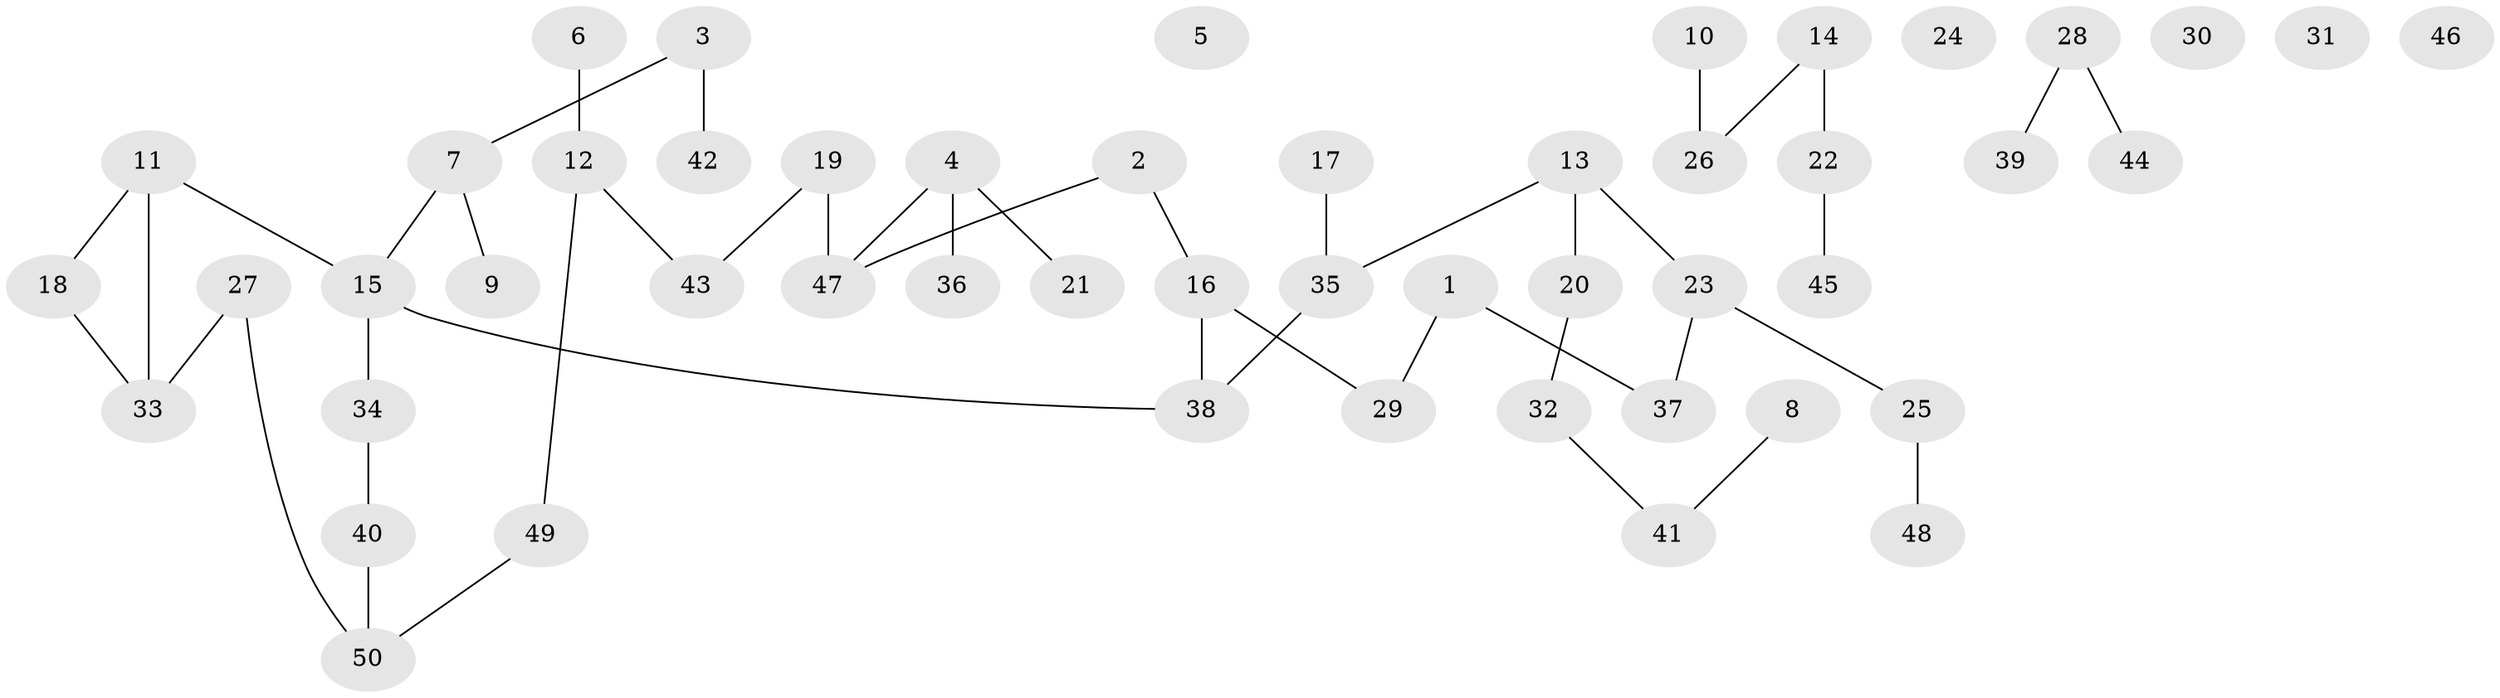 // coarse degree distribution, {2: 0.3333333333333333, 3: 0.12121212121212122, 1: 0.30303030303030304, 0: 0.15151515151515152, 4: 0.09090909090909091}
// Generated by graph-tools (version 1.1) at 2025/23/03/03/25 07:23:24]
// undirected, 50 vertices, 46 edges
graph export_dot {
graph [start="1"]
  node [color=gray90,style=filled];
  1;
  2;
  3;
  4;
  5;
  6;
  7;
  8;
  9;
  10;
  11;
  12;
  13;
  14;
  15;
  16;
  17;
  18;
  19;
  20;
  21;
  22;
  23;
  24;
  25;
  26;
  27;
  28;
  29;
  30;
  31;
  32;
  33;
  34;
  35;
  36;
  37;
  38;
  39;
  40;
  41;
  42;
  43;
  44;
  45;
  46;
  47;
  48;
  49;
  50;
  1 -- 29;
  1 -- 37;
  2 -- 16;
  2 -- 47;
  3 -- 7;
  3 -- 42;
  4 -- 21;
  4 -- 36;
  4 -- 47;
  6 -- 12;
  7 -- 9;
  7 -- 15;
  8 -- 41;
  10 -- 26;
  11 -- 15;
  11 -- 18;
  11 -- 33;
  12 -- 43;
  12 -- 49;
  13 -- 20;
  13 -- 23;
  13 -- 35;
  14 -- 22;
  14 -- 26;
  15 -- 34;
  15 -- 38;
  16 -- 29;
  16 -- 38;
  17 -- 35;
  18 -- 33;
  19 -- 43;
  19 -- 47;
  20 -- 32;
  22 -- 45;
  23 -- 25;
  23 -- 37;
  25 -- 48;
  27 -- 33;
  27 -- 50;
  28 -- 39;
  28 -- 44;
  32 -- 41;
  34 -- 40;
  35 -- 38;
  40 -- 50;
  49 -- 50;
}
